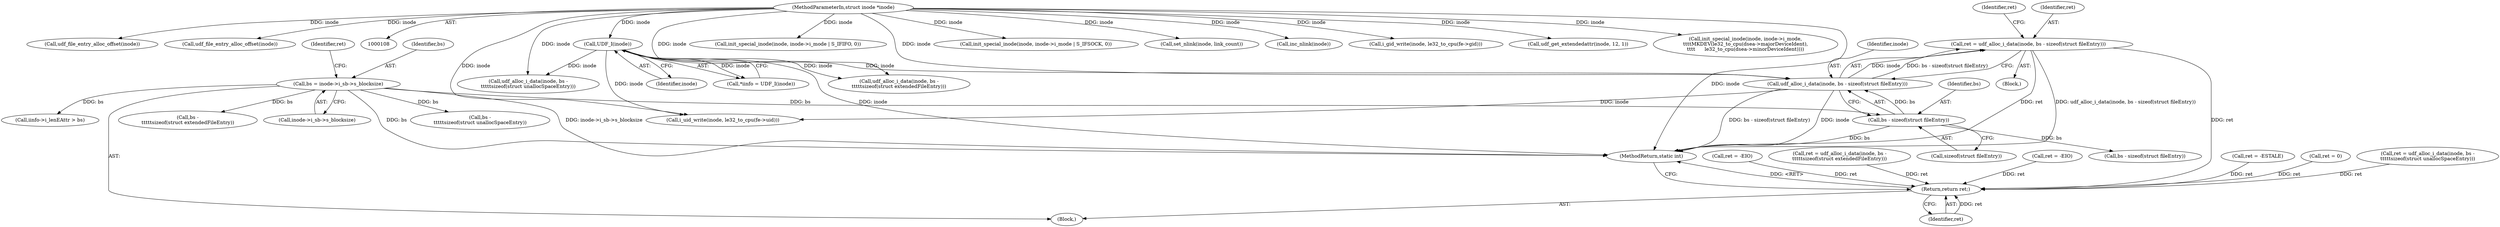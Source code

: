 digraph "0_linux_23b133bdc452aa441fcb9b82cbf6dd05cfd342d0@integer" {
"1000479" [label="(Call,ret = udf_alloc_i_data(inode, bs - sizeof(struct fileEntry)))"];
"1000481" [label="(Call,udf_alloc_i_data(inode, bs - sizeof(struct fileEntry)))"];
"1000122" [label="(Call,UDF_I(inode))"];
"1000109" [label="(MethodParameterIn,struct inode *inode)"];
"1000483" [label="(Call,bs - sizeof(struct fileEntry))"];
"1000144" [label="(Call,bs = inode->i_sb->s_blocksize)"];
"1001229" [label="(Return,return ret;)"];
"1000481" [label="(Call,udf_alloc_i_data(inode, bs - sizeof(struct fileEntry)))"];
"1000482" [label="(Identifier,inode)"];
"1000435" [label="(Call,bs -\n\t\t\t\t\tsizeof(struct extendedFileEntry))"];
"1000721" [label="(Call,ret = -ESTALE)"];
"1000122" [label="(Call,UDF_I(inode))"];
"1000577" [label="(Call,i_uid_write(inode, le32_to_cpu(fe->uid)))"];
"1001230" [label="(Identifier,ret)"];
"1000483" [label="(Call,bs - sizeof(struct fileEntry))"];
"1001115" [label="(Call,init_special_inode(inode, inode->i_mode | S_IFIFO, 0))"];
"1000111" [label="(Block,)"];
"1000109" [label="(MethodParameterIn,struct inode *inode)"];
"1001125" [label="(Call,init_special_inode(inode, inode->i_mode | S_IFSOCK, 0))"];
"1000729" [label="(Call,set_nlink(inode, link_count))"];
"1000485" [label="(Call,sizeof(struct fileEntry))"];
"1000502" [label="(Call,bs - sizeof(struct fileEntry))"];
"1001223" [label="(Call,ret = 0)"];
"1000120" [label="(Call,*iinfo = UDF_I(inode))"];
"1000480" [label="(Identifier,ret)"];
"1000468" [label="(Block,)"];
"1000479" [label="(Call,ret = udf_alloc_i_data(inode, bs - sizeof(struct fileEntry)))"];
"1001231" [label="(MethodReturn,static int)"];
"1001052" [label="(Call,inc_nlink(inode))"];
"1000488" [label="(Identifier,ret)"];
"1000146" [label="(Call,inode->i_sb->s_blocksize)"];
"1000611" [label="(Call,i_gid_write(inode, le32_to_cpu(fe->gid)))"];
"1001200" [label="(Call,udf_get_extendedattr(inode, 12, 1))"];
"1000153" [label="(Identifier,ret)"];
"1000539" [label="(Call,ret = udf_alloc_i_data(inode, bs -\n\t\t\t\t\tsizeof(struct unallocSpaceEntry)))"];
"1001229" [label="(Return,return ret;)"];
"1000541" [label="(Call,udf_alloc_i_data(inode, bs -\n\t\t\t\t\tsizeof(struct unallocSpaceEntry)))"];
"1000433" [label="(Call,udf_alloc_i_data(inode, bs -\n\t\t\t\t\tsizeof(struct extendedFileEntry)))"];
"1001207" [label="(Call,init_special_inode(inode, inode->i_mode,\n\t\t\t\tMKDEV(le32_to_cpu(dsea->majorDeviceIdent),\n\t\t\t\t      le32_to_cpu(dsea->minorDeviceIdent))))"];
"1000152" [label="(Call,ret = -EIO)"];
"1000145" [label="(Identifier,bs)"];
"1000994" [label="(Call,udf_file_entry_alloc_offset(inode))"];
"1000431" [label="(Call,ret = udf_alloc_i_data(inode, bs -\n\t\t\t\t\tsizeof(struct extendedFileEntry)))"];
"1000484" [label="(Identifier,bs)"];
"1000543" [label="(Call,bs -\n\t\t\t\t\tsizeof(struct unallocSpaceEntry))"];
"1000980" [label="(Call,iinfo->i_lenEAttr > bs)"];
"1000123" [label="(Identifier,inode)"];
"1000568" [label="(Call,ret = -EIO)"];
"1001024" [label="(Call,udf_file_entry_alloc_offset(inode))"];
"1000144" [label="(Call,bs = inode->i_sb->s_blocksize)"];
"1000479" -> "1000468"  [label="AST: "];
"1000479" -> "1000481"  [label="CFG: "];
"1000480" -> "1000479"  [label="AST: "];
"1000481" -> "1000479"  [label="AST: "];
"1000488" -> "1000479"  [label="CFG: "];
"1000479" -> "1001231"  [label="DDG: ret"];
"1000479" -> "1001231"  [label="DDG: udf_alloc_i_data(inode, bs - sizeof(struct fileEntry))"];
"1000481" -> "1000479"  [label="DDG: inode"];
"1000481" -> "1000479"  [label="DDG: bs - sizeof(struct fileEntry)"];
"1000479" -> "1001229"  [label="DDG: ret"];
"1000481" -> "1000483"  [label="CFG: "];
"1000482" -> "1000481"  [label="AST: "];
"1000483" -> "1000481"  [label="AST: "];
"1000481" -> "1001231"  [label="DDG: bs - sizeof(struct fileEntry)"];
"1000481" -> "1001231"  [label="DDG: inode"];
"1000122" -> "1000481"  [label="DDG: inode"];
"1000109" -> "1000481"  [label="DDG: inode"];
"1000483" -> "1000481"  [label="DDG: bs"];
"1000481" -> "1000577"  [label="DDG: inode"];
"1000122" -> "1000120"  [label="AST: "];
"1000122" -> "1000123"  [label="CFG: "];
"1000123" -> "1000122"  [label="AST: "];
"1000120" -> "1000122"  [label="CFG: "];
"1000122" -> "1001231"  [label="DDG: inode"];
"1000122" -> "1000120"  [label="DDG: inode"];
"1000109" -> "1000122"  [label="DDG: inode"];
"1000122" -> "1000433"  [label="DDG: inode"];
"1000122" -> "1000541"  [label="DDG: inode"];
"1000122" -> "1000577"  [label="DDG: inode"];
"1000109" -> "1000108"  [label="AST: "];
"1000109" -> "1001231"  [label="DDG: inode"];
"1000109" -> "1000433"  [label="DDG: inode"];
"1000109" -> "1000541"  [label="DDG: inode"];
"1000109" -> "1000577"  [label="DDG: inode"];
"1000109" -> "1000611"  [label="DDG: inode"];
"1000109" -> "1000729"  [label="DDG: inode"];
"1000109" -> "1000994"  [label="DDG: inode"];
"1000109" -> "1001024"  [label="DDG: inode"];
"1000109" -> "1001052"  [label="DDG: inode"];
"1000109" -> "1001115"  [label="DDG: inode"];
"1000109" -> "1001125"  [label="DDG: inode"];
"1000109" -> "1001200"  [label="DDG: inode"];
"1000109" -> "1001207"  [label="DDG: inode"];
"1000483" -> "1000485"  [label="CFG: "];
"1000484" -> "1000483"  [label="AST: "];
"1000485" -> "1000483"  [label="AST: "];
"1000483" -> "1001231"  [label="DDG: bs"];
"1000144" -> "1000483"  [label="DDG: bs"];
"1000483" -> "1000502"  [label="DDG: bs"];
"1000144" -> "1000111"  [label="AST: "];
"1000144" -> "1000146"  [label="CFG: "];
"1000145" -> "1000144"  [label="AST: "];
"1000146" -> "1000144"  [label="AST: "];
"1000153" -> "1000144"  [label="CFG: "];
"1000144" -> "1001231"  [label="DDG: bs"];
"1000144" -> "1001231"  [label="DDG: inode->i_sb->s_blocksize"];
"1000144" -> "1000435"  [label="DDG: bs"];
"1000144" -> "1000543"  [label="DDG: bs"];
"1000144" -> "1000980"  [label="DDG: bs"];
"1001229" -> "1000111"  [label="AST: "];
"1001229" -> "1001230"  [label="CFG: "];
"1001230" -> "1001229"  [label="AST: "];
"1001231" -> "1001229"  [label="CFG: "];
"1001229" -> "1001231"  [label="DDG: <RET>"];
"1001230" -> "1001229"  [label="DDG: ret"];
"1000539" -> "1001229"  [label="DDG: ret"];
"1000568" -> "1001229"  [label="DDG: ret"];
"1000721" -> "1001229"  [label="DDG: ret"];
"1001223" -> "1001229"  [label="DDG: ret"];
"1000431" -> "1001229"  [label="DDG: ret"];
"1000152" -> "1001229"  [label="DDG: ret"];
}
